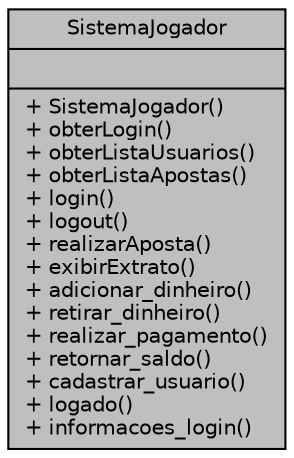 digraph "SistemaJogador"
{
 // LATEX_PDF_SIZE
  edge [fontname="Helvetica",fontsize="10",labelfontname="Helvetica",labelfontsize="10"];
  node [fontname="Helvetica",fontsize="10",shape=record];
  Node1 [label="{SistemaJogador\n||+ SistemaJogador()\l+ obterLogin()\l+ obterListaUsuarios()\l+ obterListaApostas()\l+ login()\l+ logout()\l+ realizarAposta()\l+ exibirExtrato()\l+ adicionar_dinheiro()\l+ retirar_dinheiro()\l+ realizar_pagamento()\l+ retornar_saldo()\l+ cadastrar_usuario()\l+ logado()\l+ informacoes_login()\l}",height=0.2,width=0.4,color="black", fillcolor="grey75", style="filled", fontcolor="black",tooltip="Classe que representa o sistema do jogador."];
}
